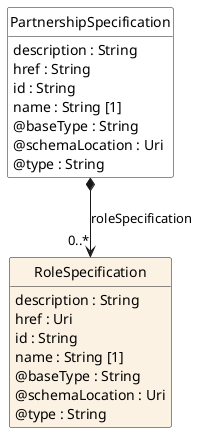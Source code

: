 @startuml
hide circle
hide methods
hide stereotype
show <<Enumeration>> stereotype
skinparam class {
   BackgroundColor<<Enumeration>> #E6F5F7
   BackgroundColor<<Ref>> #FFFFE0
   BackgroundColor<<Pivot>> #FFFFFFF
   BackgroundColor<<SimpleType>> #E2F0DA
   BackgroundColor #FCF2E3
}

class PartnershipSpecification <<Pivot>> {
    description : String
    href : String
    id : String
    name : String [1]
    @baseType : String
    @schemaLocation : Uri
    @type : String
}

class RoleSpecification  {
    description : String
    href : Uri
    id : String
    name : String [1]
    @baseType : String
    @schemaLocation : Uri
    @type : String
}

PartnershipSpecification *-->  "0..*" RoleSpecification : roleSpecification

@enduml
